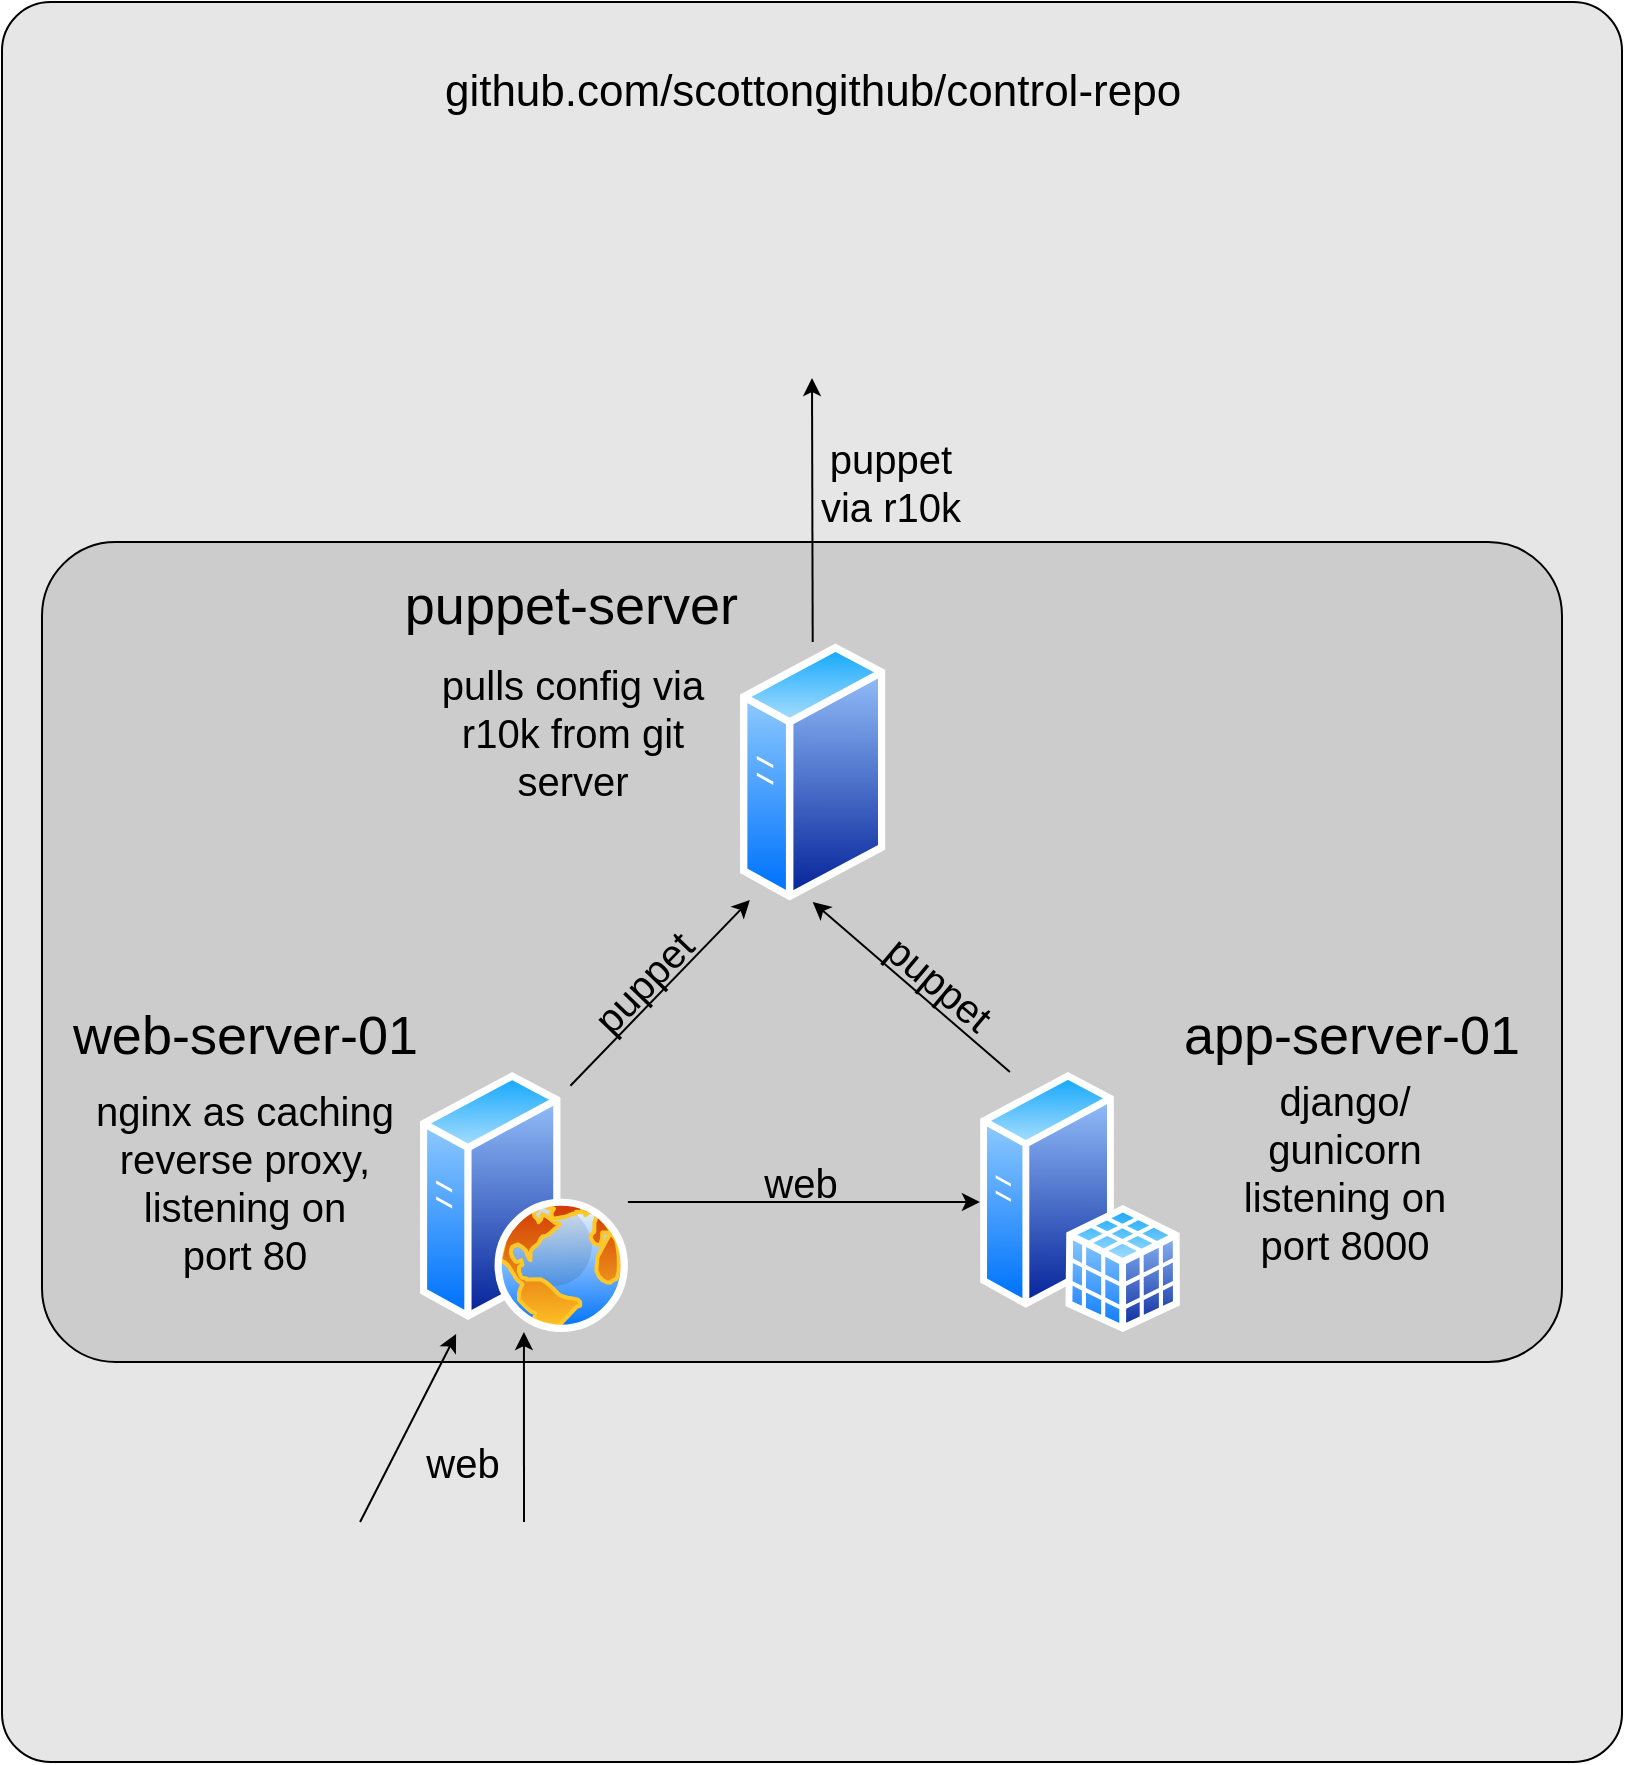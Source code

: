 <mxfile version="20.0.3" type="device"><diagram id="WUTeik94uuxvWiRcWVbT" name="Page-1"><mxGraphModel dx="1422" dy="765" grid="1" gridSize="10" guides="1" tooltips="1" connect="1" arrows="1" fold="1" page="1" pageScale="1" pageWidth="850" pageHeight="1100" math="0" shadow="0"><root><mxCell id="0"/><mxCell id="1" parent="0"/><mxCell id="ttqDphOCLnrvECHkq4Xn-22" value="" style="rounded=1;whiteSpace=wrap;html=1;labelBackgroundColor=#CCCCCC;fontSize=20;fillColor=#E6E6E6;arcSize=3;" parent="1" vertex="1"><mxGeometry x="20" y="10" width="810" height="880" as="geometry"/></mxCell><mxCell id="ttqDphOCLnrvECHkq4Xn-1" value="" style="rounded=1;whiteSpace=wrap;html=1;fontSize=27;labelBackgroundColor=#99CCFF;fillColor=#CCCCCC;arcSize=9;" parent="1" vertex="1"><mxGeometry x="40" y="280" width="760" height="410" as="geometry"/></mxCell><UserObject label="&lt;span style=&quot;font-size: 22px;&quot;&gt;github.com/scottongithub/control-repo&lt;/span&gt;" id="dUg_rtmxkRLX1rPYk1YM-1"><mxCell style="shape=image;html=1;verticalAlign=bottom;verticalLabelPosition=top;labelBackgroundColor=#E6E6E6;imageAspect=0;aspect=fixed;image=https://cdn4.iconfinder.com/data/icons/ionicons/512/icon-social-github-128.png;fontSize=22;labelPosition=center;align=center;" parent="1" vertex="1"><mxGeometry x="361" y="70" width="128" height="128" as="geometry"/></mxCell></UserObject><mxCell id="dUg_rtmxkRLX1rPYk1YM-3" value="puppet-server" style="aspect=fixed;perimeter=ellipsePerimeter;html=1;align=right;shadow=0;dashed=0;spacingTop=3;image;image=img/lib/active_directory/generic_server.svg;fontSize=27;labelPosition=left;verticalLabelPosition=top;verticalAlign=bottom;labelBackgroundColor=#CCCCCC;" parent="1" vertex="1"><mxGeometry x="388.95" y="330" width="72.8" height="130" as="geometry"/></mxCell><mxCell id="dUg_rtmxkRLX1rPYk1YM-4" value="app-server-01" style="aspect=fixed;perimeter=ellipsePerimeter;html=1;align=left;shadow=0;dashed=0;spacingTop=3;image;image=img/lib/active_directory/sql_server.svg;fontSize=27;labelPosition=right;verticalLabelPosition=top;verticalAlign=bottom;labelBackgroundColor=#CCCCCC;" parent="1" vertex="1"><mxGeometry x="508.95" y="545" width="100.1" height="130" as="geometry"/></mxCell><mxCell id="dUg_rtmxkRLX1rPYk1YM-5" value="&lt;font style=&quot;font-size: 27px;&quot;&gt;web-server-01&lt;/font&gt;" style="aspect=fixed;perimeter=ellipsePerimeter;html=1;align=right;shadow=0;dashed=0;spacingTop=3;image;image=img/lib/active_directory/web_server.svg;fontSize=27;labelPosition=left;verticalLabelPosition=top;verticalAlign=bottom;labelBackgroundColor=#CCCCCC;" parent="1" vertex="1"><mxGeometry x="228.95" y="545" width="104" height="130" as="geometry"/></mxCell><mxCell id="dUg_rtmxkRLX1rPYk1YM-8" value="" style="shape=image;verticalLabelPosition=bottom;labelBackgroundColor=default;verticalAlign=top;aspect=fixed;imageAspect=0;image=http://www.learningcomputer.com/blog/wp-content/uploads/2016/11/Cell-Phone-Plans-topic-page-graphic.png;" parent="1" vertex="1"><mxGeometry x="116" y="770" width="110" height="109.79" as="geometry"/></mxCell><mxCell id="dUg_rtmxkRLX1rPYk1YM-9" value="" style="shape=image;verticalLabelPosition=bottom;labelBackgroundColor=default;verticalAlign=top;aspect=fixed;imageAspect=0;image=https://pngimg.com/uploads/laptop/laptop_PNG5911.png;flipV=0;flipH=1;" parent="1" vertex="1"><mxGeometry x="266" y="777.95" width="158.51" height="93.89" as="geometry"/></mxCell><mxCell id="ttqDphOCLnrvECHkq4Xn-5" value="" style="endArrow=classic;html=1;rounded=0;fontSize=27;entryX=0.174;entryY=1.008;entryDx=0;entryDy=0;entryPerimeter=0;" parent="1" source="dUg_rtmxkRLX1rPYk1YM-8" target="dUg_rtmxkRLX1rPYk1YM-5" edge="1"><mxGeometry width="50" height="50" relative="1" as="geometry"><mxPoint x="190" y="740" as="sourcePoint"/><mxPoint x="240" y="690" as="targetPoint"/></mxGeometry></mxCell><mxCell id="ttqDphOCLnrvECHkq4Xn-7" value="" style="endArrow=classic;html=1;rounded=0;fontSize=27;" parent="1" target="dUg_rtmxkRLX1rPYk1YM-5" edge="1"><mxGeometry width="50" height="50" relative="1" as="geometry"><mxPoint x="281" y="770" as="sourcePoint"/><mxPoint x="360" y="700" as="targetPoint"/></mxGeometry></mxCell><mxCell id="ttqDphOCLnrvECHkq4Xn-8" value="" style="endArrow=classic;html=1;rounded=0;fontSize=27;" parent="1" source="dUg_rtmxkRLX1rPYk1YM-5" target="dUg_rtmxkRLX1rPYk1YM-4" edge="1"><mxGeometry width="50" height="50" relative="1" as="geometry"><mxPoint x="360" y="620" as="sourcePoint"/><mxPoint x="410" y="570" as="targetPoint"/></mxGeometry></mxCell><mxCell id="ttqDphOCLnrvECHkq4Xn-9" value="" style="endArrow=classic;html=1;rounded=0;fontSize=27;entryX=0.069;entryY=0.992;entryDx=0;entryDy=0;entryPerimeter=0;exitX=0.75;exitY=0;exitDx=0;exitDy=0;" parent="1" source="dUg_rtmxkRLX1rPYk1YM-5" target="dUg_rtmxkRLX1rPYk1YM-3" edge="1"><mxGeometry width="50" height="50" relative="1" as="geometry"><mxPoint x="280" y="510" as="sourcePoint"/><mxPoint x="330" y="460" as="targetPoint"/></mxGeometry></mxCell><mxCell id="ttqDphOCLnrvECHkq4Xn-10" value="" style="endArrow=classic;html=1;rounded=0;fontSize=27;entryX=0.5;entryY=1;entryDx=0;entryDy=0;exitX=0.15;exitY=0;exitDx=0;exitDy=0;exitPerimeter=0;" parent="1" source="dUg_rtmxkRLX1rPYk1YM-4" target="dUg_rtmxkRLX1rPYk1YM-3" edge="1"><mxGeometry width="50" height="50" relative="1" as="geometry"><mxPoint x="460" y="520" as="sourcePoint"/><mxPoint x="510" y="470" as="targetPoint"/></mxGeometry></mxCell><mxCell id="ttqDphOCLnrvECHkq4Xn-11" value="" style="endArrow=classic;html=1;rounded=0;fontSize=27;entryX=0.5;entryY=1;entryDx=0;entryDy=0;" parent="1" source="dUg_rtmxkRLX1rPYk1YM-3" target="dUg_rtmxkRLX1rPYk1YM-1" edge="1"><mxGeometry width="50" height="50" relative="1" as="geometry"><mxPoint x="400" y="320" as="sourcePoint"/><mxPoint x="450" y="270" as="targetPoint"/></mxGeometry></mxCell><mxCell id="ttqDphOCLnrvECHkq4Xn-14" value="&lt;div&gt;nginx as caching &lt;br&gt;&lt;/div&gt;&lt;div&gt;reverse proxy,&lt;/div&gt;&lt;div&gt;listening on&lt;/div&gt;&lt;div&gt;port 80&lt;/div&gt;" style="text;html=1;align=center;verticalAlign=middle;resizable=0;points=[];autosize=1;strokeColor=none;fillColor=none;fontSize=20;" parent="1" vertex="1"><mxGeometry x="56" y="545" width="170" height="110" as="geometry"/></mxCell><mxCell id="ttqDphOCLnrvECHkq4Xn-15" value="&lt;div&gt;django/&lt;/div&gt;&lt;div&gt;gunicorn&lt;br&gt;&lt;/div&gt;&lt;div&gt;listening on&lt;/div&gt;&lt;div&gt;port 8000&lt;br&gt;&lt;/div&gt;" style="text;html=1;align=center;verticalAlign=middle;resizable=0;points=[];autosize=1;strokeColor=none;fillColor=none;fontSize=20;" parent="1" vertex="1"><mxGeometry x="631" y="540" width="120" height="110" as="geometry"/></mxCell><mxCell id="ttqDphOCLnrvECHkq4Xn-16" value="&lt;div&gt;pulls config via&lt;/div&gt;&lt;div&gt;r10k from git&lt;/div&gt;&lt;div&gt;server&lt;br&gt;&lt;/div&gt;" style="text;html=1;align=center;verticalAlign=middle;resizable=0;points=[];autosize=1;strokeColor=none;fillColor=none;fontSize=20;" parent="1" vertex="1"><mxGeometry x="230" y="330" width="150" height="90" as="geometry"/></mxCell><mxCell id="ttqDphOCLnrvECHkq4Xn-17" value="&lt;div&gt;web&lt;br&gt;&lt;/div&gt;" style="text;html=1;align=center;verticalAlign=middle;resizable=0;points=[];autosize=1;strokeColor=none;fillColor=none;fontSize=20;" parent="1" vertex="1"><mxGeometry x="388.95" y="580" width="60" height="40" as="geometry"/></mxCell><mxCell id="ttqDphOCLnrvECHkq4Xn-18" value="puppet" style="text;html=1;align=center;verticalAlign=middle;resizable=0;points=[];autosize=1;strokeColor=none;fillColor=none;fontSize=20;rotation=40;" parent="1" vertex="1"><mxGeometry x="448.95" y="480" width="80" height="40" as="geometry"/></mxCell><mxCell id="ttqDphOCLnrvECHkq4Xn-20" value="puppet" style="text;html=1;align=center;verticalAlign=middle;resizable=0;points=[];autosize=1;strokeColor=none;fillColor=none;fontSize=20;rotation=-46;" parent="1" vertex="1"><mxGeometry x="300" y="480" width="80" height="40" as="geometry"/></mxCell><mxCell id="ttqDphOCLnrvECHkq4Xn-21" value="&lt;div&gt;puppet&lt;/div&gt;&lt;div&gt;via r10k&lt;br&gt;&lt;/div&gt;" style="text;html=1;align=center;verticalAlign=middle;resizable=0;points=[];autosize=1;strokeColor=none;fillColor=none;fontSize=20;rotation=0;" parent="1" vertex="1"><mxGeometry x="418.95" y="220" width="90" height="60" as="geometry"/></mxCell><mxCell id="ttqDphOCLnrvECHkq4Xn-23" value="&lt;div&gt;web&lt;br&gt;&lt;/div&gt;" style="text;html=1;align=center;verticalAlign=middle;resizable=0;points=[];autosize=1;strokeColor=none;fillColor=none;fontSize=20;" parent="1" vertex="1"><mxGeometry x="220" y="720" width="60" height="40" as="geometry"/></mxCell></root></mxGraphModel></diagram></mxfile>